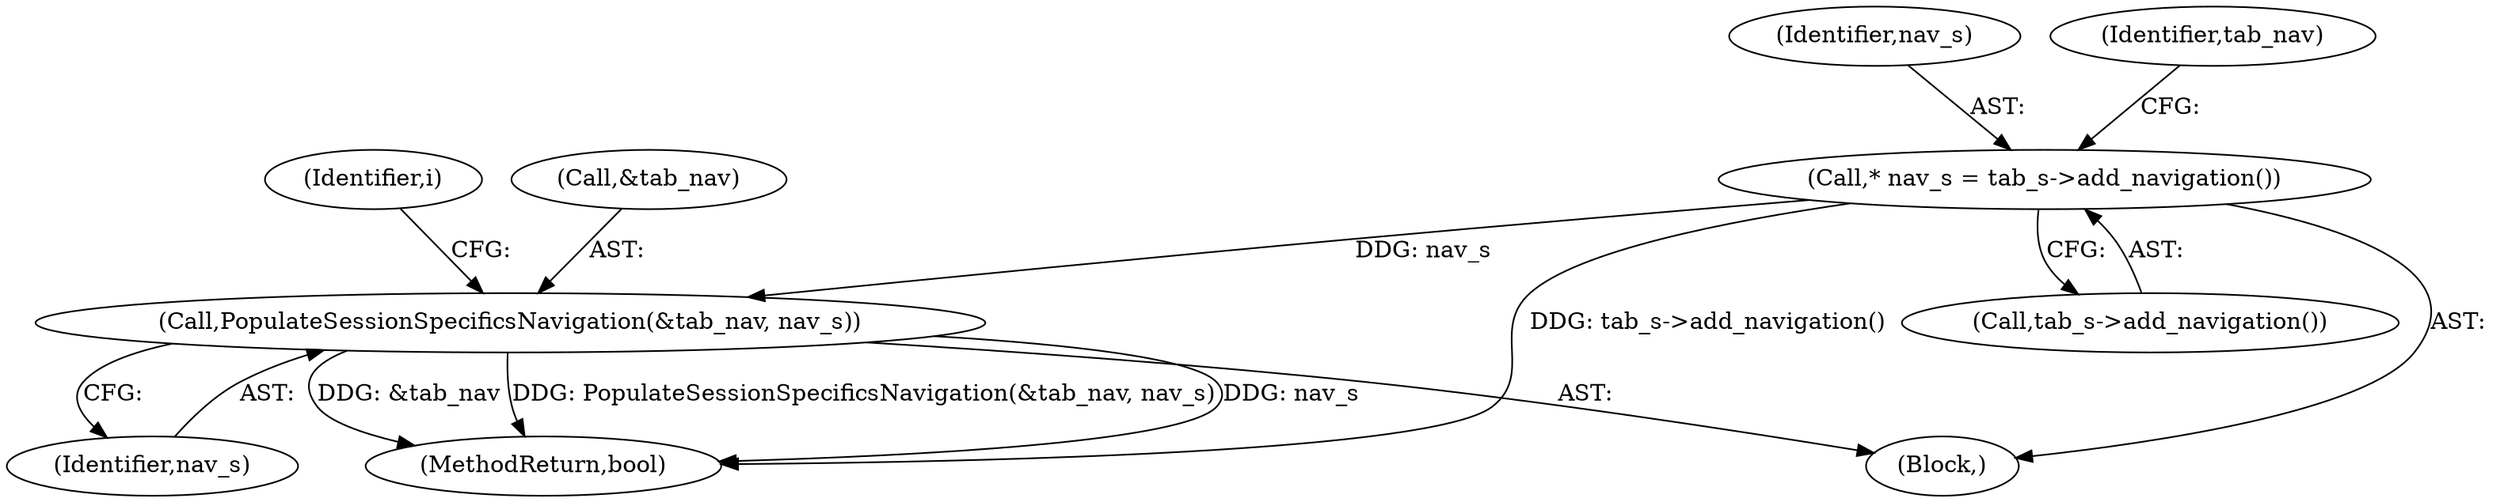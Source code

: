 digraph "0_Chrome_19190765882e272a6a2162c89acdb29110f7e3cf_13@pointer" {
"1000226" [label="(Call,* nav_s = tab_s->add_navigation())"];
"1000229" [label="(Call,PopulateSessionSpecificsNavigation(&tab_nav, nav_s))"];
"1000227" [label="(Identifier,nav_s)"];
"1000195" [label="(Block,)"];
"1000229" [label="(Call,PopulateSessionSpecificsNavigation(&tab_nav, nav_s))"];
"1000232" [label="(Identifier,nav_s)"];
"1000226" [label="(Call,* nav_s = tab_s->add_navigation())"];
"1000230" [label="(Call,&tab_nav)"];
"1000179" [label="(Identifier,i)"];
"1000251" [label="(MethodReturn,bool)"];
"1000231" [label="(Identifier,tab_nav)"];
"1000228" [label="(Call,tab_s->add_navigation())"];
"1000226" -> "1000195"  [label="AST: "];
"1000226" -> "1000228"  [label="CFG: "];
"1000227" -> "1000226"  [label="AST: "];
"1000228" -> "1000226"  [label="AST: "];
"1000231" -> "1000226"  [label="CFG: "];
"1000226" -> "1000251"  [label="DDG: tab_s->add_navigation()"];
"1000226" -> "1000229"  [label="DDG: nav_s"];
"1000229" -> "1000195"  [label="AST: "];
"1000229" -> "1000232"  [label="CFG: "];
"1000230" -> "1000229"  [label="AST: "];
"1000232" -> "1000229"  [label="AST: "];
"1000179" -> "1000229"  [label="CFG: "];
"1000229" -> "1000251"  [label="DDG: PopulateSessionSpecificsNavigation(&tab_nav, nav_s)"];
"1000229" -> "1000251"  [label="DDG: nav_s"];
"1000229" -> "1000251"  [label="DDG: &tab_nav"];
}
